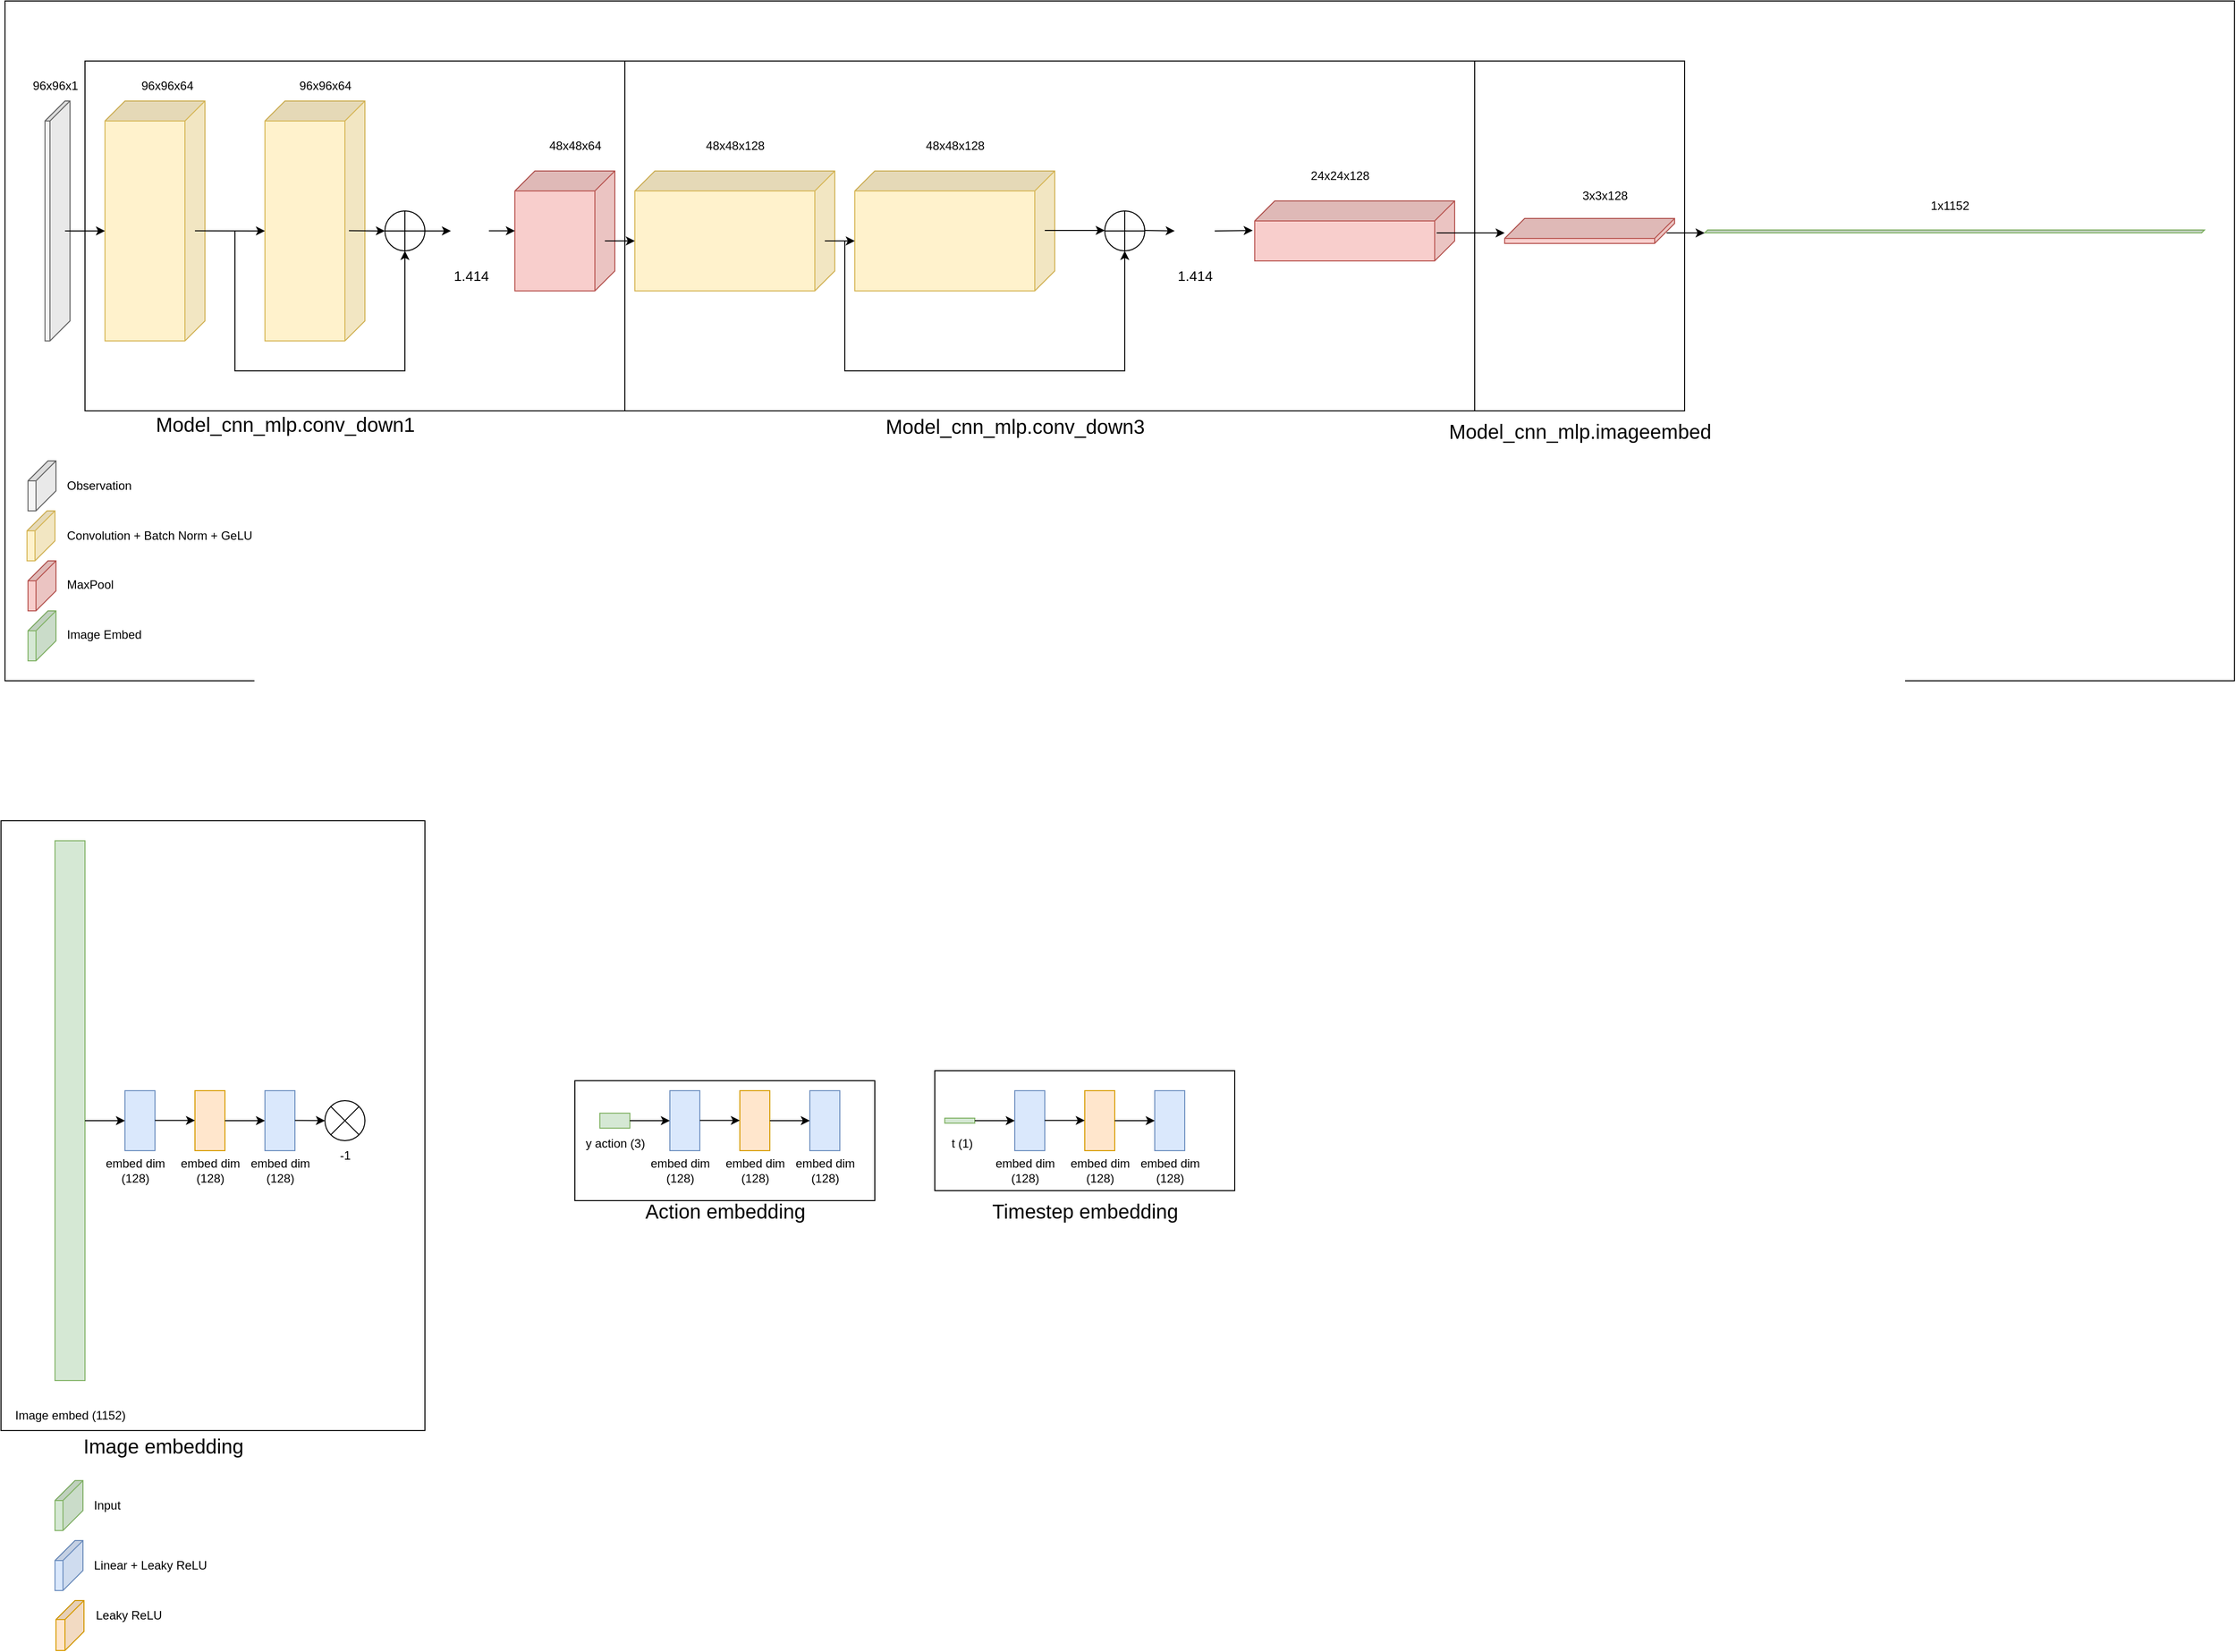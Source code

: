 <mxfile version="21.6.1" type="github">
  <diagram name="Página-1" id="9xYNeDQMtR-Gsh-nBc_P">
    <mxGraphModel dx="3553" dy="1514" grid="1" gridSize="10" guides="1" tooltips="1" connect="1" arrows="1" fold="1" page="1" pageScale="1" pageWidth="827" pageHeight="1169" math="0" shadow="0">
      <root>
        <mxCell id="0" />
        <mxCell id="1" parent="0" />
        <mxCell id="6oceY9OCk3C5_YFXRhJT-52" value="" style="rounded=0;whiteSpace=wrap;html=1;" vertex="1" parent="1">
          <mxGeometry x="930" y="1070" width="300" height="120" as="geometry" />
        </mxCell>
        <mxCell id="6oceY9OCk3C5_YFXRhJT-51" value="" style="rounded=0;whiteSpace=wrap;html=1;" vertex="1" parent="1">
          <mxGeometry x="570" y="1080" width="300" height="120" as="geometry" />
        </mxCell>
        <mxCell id="6oceY9OCk3C5_YFXRhJT-49" value="" style="rounded=0;whiteSpace=wrap;html=1;" vertex="1" parent="1">
          <mxGeometry x="-4" y="820" width="424" height="610" as="geometry" />
        </mxCell>
        <mxCell id="6oceY9OCk3C5_YFXRhJT-1" value="" style="rounded=0;whiteSpace=wrap;html=1;textOpacity=0;" vertex="1" parent="1">
          <mxGeometry width="2230" height="680" as="geometry" />
        </mxCell>
        <mxCell id="3gO5LC552atLHlRaGAxK-76" value="" style="rounded=0;whiteSpace=wrap;html=1;textOpacity=0;" parent="1" vertex="1">
          <mxGeometry x="1470" y="60" width="210" height="350" as="geometry" />
        </mxCell>
        <mxCell id="3gO5LC552atLHlRaGAxK-67" value="" style="rounded=0;whiteSpace=wrap;html=1;textOpacity=0;" parent="1" vertex="1">
          <mxGeometry x="620" y="60" width="850" height="350" as="geometry" />
        </mxCell>
        <mxCell id="3gO5LC552atLHlRaGAxK-65" value="" style="rounded=0;whiteSpace=wrap;html=1;textOpacity=0;" parent="1" vertex="1">
          <mxGeometry x="80" y="60" width="540" height="350" as="geometry" />
        </mxCell>
        <mxCell id="3gO5LC552atLHlRaGAxK-1" value="" style="shape=cube;whiteSpace=wrap;html=1;boundedLbl=1;backgroundOutline=1;darkOpacity=0.05;darkOpacity2=0.1;direction=south;fillColor=#fff2cc;strokeColor=#d6b656;" parent="1" vertex="1">
          <mxGeometry x="100" y="100" width="100" height="240" as="geometry" />
        </mxCell>
        <mxCell id="3gO5LC552atLHlRaGAxK-2" value="96x96x64" style="text;html=1;align=center;verticalAlign=middle;resizable=0;points=[];autosize=1;strokeColor=none;fillColor=none;" parent="1" vertex="1">
          <mxGeometry x="280" y="70" width="80" height="30" as="geometry" />
        </mxCell>
        <mxCell id="3gO5LC552atLHlRaGAxK-3" value="" style="shape=cube;whiteSpace=wrap;html=1;boundedLbl=1;backgroundOutline=1;darkOpacity=0.05;darkOpacity2=0.1;direction=south;fillColor=#fff2cc;strokeColor=#d6b656;" parent="1" vertex="1">
          <mxGeometry x="22" y="510" width="28" height="50" as="geometry" />
        </mxCell>
        <mxCell id="3gO5LC552atLHlRaGAxK-4" value="Convolution + Batch Norm + GeLU" style="text;html=1;align=left;verticalAlign=middle;resizable=0;points=[];autosize=1;strokeColor=none;fillColor=none;" parent="1" vertex="1">
          <mxGeometry x="60" y="520" width="210" height="30" as="geometry" />
        </mxCell>
        <mxCell id="3gO5LC552atLHlRaGAxK-8" value="" style="shape=cube;whiteSpace=wrap;html=1;boundedLbl=1;backgroundOutline=1;darkOpacity=0.05;darkOpacity2=0.1;direction=south;fillColor=#fff2cc;strokeColor=#d6b656;" parent="1" vertex="1">
          <mxGeometry x="260" y="100" width="100" height="240" as="geometry" />
        </mxCell>
        <mxCell id="3gO5LC552atLHlRaGAxK-11" value="" style="shape=cube;whiteSpace=wrap;html=1;boundedLbl=1;backgroundOutline=1;darkOpacity=0.05;darkOpacity2=0.1;direction=south;fillColor=#f5f5f5;strokeColor=#666666;fontColor=#333333;" parent="1" vertex="1">
          <mxGeometry x="40" y="100" width="25" height="240" as="geometry" />
        </mxCell>
        <mxCell id="3gO5LC552atLHlRaGAxK-12" value="96x96x1" style="text;html=1;align=center;verticalAlign=middle;resizable=0;points=[];autosize=1;strokeColor=none;fillColor=none;" parent="1" vertex="1">
          <mxGeometry x="15" y="70" width="70" height="30" as="geometry" />
        </mxCell>
        <mxCell id="3gO5LC552atLHlRaGAxK-13" value="" style="shape=cube;whiteSpace=wrap;html=1;boundedLbl=1;backgroundOutline=1;darkOpacity=0.05;darkOpacity2=0.1;direction=south;fillColor=#f5f5f5;strokeColor=#666666;fontColor=#333333;" parent="1" vertex="1">
          <mxGeometry x="23" y="460" width="28" height="50" as="geometry" />
        </mxCell>
        <mxCell id="3gO5LC552atLHlRaGAxK-14" value="Observation" style="text;html=1;align=left;verticalAlign=middle;resizable=0;points=[];autosize=1;strokeColor=none;fillColor=none;" parent="1" vertex="1">
          <mxGeometry x="60" y="470" width="90" height="30" as="geometry" />
        </mxCell>
        <mxCell id="3gO5LC552atLHlRaGAxK-15" value="" style="endArrow=classic;html=1;rounded=0;" parent="1" edge="1">
          <mxGeometry width="50" height="50" relative="1" as="geometry">
            <mxPoint x="60" y="230" as="sourcePoint" />
            <mxPoint x="100" y="230" as="targetPoint" />
          </mxGeometry>
        </mxCell>
        <mxCell id="3gO5LC552atLHlRaGAxK-16" value="" style="verticalLabelPosition=bottom;verticalAlign=top;html=1;shape=mxgraph.flowchart.summing_function;" parent="1" vertex="1">
          <mxGeometry x="380" y="210" width="40" height="40" as="geometry" />
        </mxCell>
        <mxCell id="3gO5LC552atLHlRaGAxK-17" value="" style="endArrow=classic;html=1;rounded=0;entryX=0.5;entryY=1;entryDx=0;entryDy=0;entryPerimeter=0;" parent="1" target="3gO5LC552atLHlRaGAxK-16" edge="1">
          <mxGeometry width="50" height="50" relative="1" as="geometry">
            <mxPoint x="230" y="230" as="sourcePoint" />
            <mxPoint x="100" y="410" as="targetPoint" />
            <Array as="points">
              <mxPoint x="230" y="360" />
              <mxPoint x="230" y="370" />
              <mxPoint x="400" y="370" />
            </Array>
          </mxGeometry>
        </mxCell>
        <mxCell id="3gO5LC552atLHlRaGAxK-19" value="" style="shape=image;html=1;verticalAlign=top;verticalLabelPosition=bottom;labelBackgroundColor=#ffffff;imageAspect=0;aspect=fixed;image=https://cdn0.iconfinder.com/data/icons/math-business-icon-set/93/1_4-128.png" parent="1" vertex="1">
          <mxGeometry x="446" y="210" width="40" height="40" as="geometry" />
        </mxCell>
        <mxCell id="3gO5LC552atLHlRaGAxK-21" value="" style="endArrow=classic;html=1;rounded=0;entryX=0;entryY=0.5;entryDx=0;entryDy=0;exitX=1;exitY=0.5;exitDx=0;exitDy=0;exitPerimeter=0;" parent="1" source="3gO5LC552atLHlRaGAxK-16" target="3gO5LC552atLHlRaGAxK-19" edge="1">
          <mxGeometry width="50" height="50" relative="1" as="geometry">
            <mxPoint x="546" y="220" as="sourcePoint" />
            <mxPoint x="321" y="229.5" as="targetPoint" />
          </mxGeometry>
        </mxCell>
        <mxCell id="3gO5LC552atLHlRaGAxK-22" value="&lt;font style=&quot;font-size: 14px;&quot;&gt;1.414&lt;/font&gt;" style="text;html=1;align=center;verticalAlign=middle;resizable=0;points=[];autosize=1;strokeColor=none;fillColor=none;" parent="1" vertex="1">
          <mxGeometry x="436" y="260" width="60" height="30" as="geometry" />
        </mxCell>
        <mxCell id="3gO5LC552atLHlRaGAxK-24" value="96x96x64" style="text;html=1;align=center;verticalAlign=middle;resizable=0;points=[];autosize=1;strokeColor=none;fillColor=none;" parent="1" vertex="1">
          <mxGeometry x="122" y="70" width="80" height="30" as="geometry" />
        </mxCell>
        <mxCell id="3gO5LC552atLHlRaGAxK-25" value="" style="shape=cube;whiteSpace=wrap;html=1;boundedLbl=1;backgroundOutline=1;darkOpacity=0.05;darkOpacity2=0.1;direction=south;fillColor=#f8cecc;strokeColor=#b85450;" parent="1" vertex="1">
          <mxGeometry x="510" y="170" width="100" height="120" as="geometry" />
        </mxCell>
        <mxCell id="3gO5LC552atLHlRaGAxK-28" value="" style="verticalLabelPosition=bottom;verticalAlign=top;html=1;shape=mxgraph.flowchart.summing_function;" parent="1" vertex="1">
          <mxGeometry x="1100" y="210" width="40" height="40" as="geometry" />
        </mxCell>
        <mxCell id="3gO5LC552atLHlRaGAxK-29" value="" style="endArrow=classic;html=1;rounded=0;entryX=0.5;entryY=1;entryDx=0;entryDy=0;entryPerimeter=0;" parent="1" target="3gO5LC552atLHlRaGAxK-28" edge="1">
          <mxGeometry width="50" height="50" relative="1" as="geometry">
            <mxPoint x="840" y="240" as="sourcePoint" />
            <mxPoint x="960" y="410" as="targetPoint" />
            <Array as="points">
              <mxPoint x="840" y="370" />
              <mxPoint x="1050" y="370" />
              <mxPoint x="1070" y="370" />
              <mxPoint x="1120" y="370" />
            </Array>
          </mxGeometry>
        </mxCell>
        <mxCell id="3gO5LC552atLHlRaGAxK-31" value="" style="shape=image;html=1;verticalAlign=top;verticalLabelPosition=bottom;labelBackgroundColor=#ffffff;imageAspect=0;aspect=fixed;image=https://cdn0.iconfinder.com/data/icons/math-business-icon-set/93/1_4-128.png" parent="1" vertex="1">
          <mxGeometry x="1170" y="210" width="40" height="40" as="geometry" />
        </mxCell>
        <mxCell id="3gO5LC552atLHlRaGAxK-33" value="" style="endArrow=classic;html=1;rounded=0;entryX=0;entryY=0.5;entryDx=0;entryDy=0;" parent="1" target="3gO5LC552atLHlRaGAxK-31" edge="1">
          <mxGeometry width="50" height="50" relative="1" as="geometry">
            <mxPoint x="1140" y="229.5" as="sourcePoint" />
            <mxPoint x="1168" y="229.5" as="targetPoint" />
          </mxGeometry>
        </mxCell>
        <mxCell id="3gO5LC552atLHlRaGAxK-34" value="48x48x128" style="text;html=1;align=center;verticalAlign=middle;resizable=0;points=[];autosize=1;strokeColor=none;fillColor=none;" parent="1" vertex="1">
          <mxGeometry x="690" y="130" width="80" height="30" as="geometry" />
        </mxCell>
        <mxCell id="3gO5LC552atLHlRaGAxK-43" value="" style="endArrow=classic;html=1;rounded=0;entryX=0;entryY=0;entryDx=130;entryDy=100;entryPerimeter=0;" parent="1" target="3gO5LC552atLHlRaGAxK-8" edge="1">
          <mxGeometry width="50" height="50" relative="1" as="geometry">
            <mxPoint x="190" y="229.84" as="sourcePoint" />
            <mxPoint x="230" y="229.84" as="targetPoint" />
          </mxGeometry>
        </mxCell>
        <mxCell id="3gO5LC552atLHlRaGAxK-45" value="" style="endArrow=classic;html=1;rounded=0;entryX=0;entryY=0.5;entryDx=0;entryDy=0;entryPerimeter=0;" parent="1" target="3gO5LC552atLHlRaGAxK-16" edge="1">
          <mxGeometry width="50" height="50" relative="1" as="geometry">
            <mxPoint x="344" y="229.75" as="sourcePoint" />
            <mxPoint x="414" y="229.91" as="targetPoint" />
          </mxGeometry>
        </mxCell>
        <mxCell id="3gO5LC552atLHlRaGAxK-47" value="" style="shape=cube;whiteSpace=wrap;html=1;boundedLbl=1;backgroundOutline=1;darkOpacity=0.05;darkOpacity2=0.1;direction=south;fillColor=#f8cecc;strokeColor=#b85450;" parent="1" vertex="1">
          <mxGeometry x="23" y="560" width="28" height="50" as="geometry" />
        </mxCell>
        <mxCell id="3gO5LC552atLHlRaGAxK-48" value="MaxPool" style="text;html=1;align=left;verticalAlign=middle;resizable=0;points=[];autosize=1;strokeColor=none;fillColor=none;" parent="1" vertex="1">
          <mxGeometry x="60" y="569" width="70" height="30" as="geometry" />
        </mxCell>
        <mxCell id="3gO5LC552atLHlRaGAxK-49" value="" style="endArrow=classic;html=1;rounded=0;entryX=0;entryY=0.5;entryDx=0;entryDy=0;exitX=1;exitY=0.5;exitDx=0;exitDy=0;exitPerimeter=0;" parent="1" edge="1">
          <mxGeometry width="50" height="50" relative="1" as="geometry">
            <mxPoint x="484" y="229.92" as="sourcePoint" />
            <mxPoint x="510" y="229.92" as="targetPoint" />
          </mxGeometry>
        </mxCell>
        <mxCell id="3gO5LC552atLHlRaGAxK-50" value="" style="shape=cube;whiteSpace=wrap;html=1;boundedLbl=1;backgroundOutline=1;darkOpacity=0.05;darkOpacity2=0.1;direction=south;fillColor=#fff2cc;strokeColor=#d6b656;" parent="1" vertex="1">
          <mxGeometry x="630" y="170" width="200" height="120" as="geometry" />
        </mxCell>
        <mxCell id="3gO5LC552atLHlRaGAxK-51" value="" style="shape=cube;whiteSpace=wrap;html=1;boundedLbl=1;backgroundOutline=1;darkOpacity=0.05;darkOpacity2=0.1;direction=south;fillColor=#fff2cc;strokeColor=#d6b656;" parent="1" vertex="1">
          <mxGeometry x="850" y="170" width="200" height="120" as="geometry" />
        </mxCell>
        <mxCell id="3gO5LC552atLHlRaGAxK-20" value="" style="endArrow=classic;html=1;rounded=0;entryX=0;entryY=0;entryDx=70;entryDy=200;entryPerimeter=0;" parent="1" target="3gO5LC552atLHlRaGAxK-50" edge="1">
          <mxGeometry width="50" height="50" relative="1" as="geometry">
            <mxPoint x="600" y="240" as="sourcePoint" />
            <mxPoint x="687" y="240.5" as="targetPoint" />
          </mxGeometry>
        </mxCell>
        <mxCell id="3gO5LC552atLHlRaGAxK-52" value="" style="endArrow=classic;html=1;rounded=0;entryX=0;entryY=0;entryDx=70;entryDy=200;entryPerimeter=0;" parent="1" edge="1">
          <mxGeometry width="50" height="50" relative="1" as="geometry">
            <mxPoint x="820" y="240" as="sourcePoint" />
            <mxPoint x="850" y="240" as="targetPoint" />
          </mxGeometry>
        </mxCell>
        <mxCell id="3gO5LC552atLHlRaGAxK-53" value="48x48x128" style="text;html=1;align=center;verticalAlign=middle;resizable=0;points=[];autosize=1;strokeColor=none;fillColor=none;" parent="1" vertex="1">
          <mxGeometry x="910" y="130" width="80" height="30" as="geometry" />
        </mxCell>
        <mxCell id="3gO5LC552atLHlRaGAxK-30" value="" style="endArrow=classic;html=1;rounded=0;" parent="1" edge="1">
          <mxGeometry width="50" height="50" relative="1" as="geometry">
            <mxPoint x="1040" y="229.5" as="sourcePoint" />
            <mxPoint x="1100" y="229.5" as="targetPoint" />
          </mxGeometry>
        </mxCell>
        <mxCell id="3gO5LC552atLHlRaGAxK-54" value="&lt;font style=&quot;font-size: 14px;&quot;&gt;1.414&lt;/font&gt;" style="text;html=1;align=center;verticalAlign=middle;resizable=0;points=[];autosize=1;strokeColor=none;fillColor=none;" parent="1" vertex="1">
          <mxGeometry x="1160" y="260" width="60" height="30" as="geometry" />
        </mxCell>
        <mxCell id="3gO5LC552atLHlRaGAxK-55" value="" style="shape=cube;whiteSpace=wrap;html=1;boundedLbl=1;backgroundOutline=1;darkOpacity=0.05;darkOpacity2=0.1;direction=south;fillColor=#f8cecc;strokeColor=#b85450;" parent="1" vertex="1">
          <mxGeometry x="1250" y="200" width="200" height="60" as="geometry" />
        </mxCell>
        <mxCell id="3gO5LC552atLHlRaGAxK-58" value="48x48x64" style="text;html=1;align=center;verticalAlign=middle;resizable=0;points=[];autosize=1;strokeColor=none;fillColor=none;" parent="1" vertex="1">
          <mxGeometry x="530" y="130" width="80" height="30" as="geometry" />
        </mxCell>
        <mxCell id="3gO5LC552atLHlRaGAxK-59" value="24x24x128" style="text;html=1;align=center;verticalAlign=middle;resizable=0;points=[];autosize=1;strokeColor=none;fillColor=none;" parent="1" vertex="1">
          <mxGeometry x="1295" y="160" width="80" height="30" as="geometry" />
        </mxCell>
        <mxCell id="3gO5LC552atLHlRaGAxK-64" value="" style="endArrow=classic;html=1;rounded=0;entryX=0.492;entryY=1.01;entryDx=0;entryDy=0;entryPerimeter=0;" parent="1" target="3gO5LC552atLHlRaGAxK-55" edge="1">
          <mxGeometry width="50" height="50" relative="1" as="geometry">
            <mxPoint x="1210" y="230" as="sourcePoint" />
            <mxPoint x="1240.2" y="230" as="targetPoint" />
          </mxGeometry>
        </mxCell>
        <mxCell id="3gO5LC552atLHlRaGAxK-66" value="&lt;font style=&quot;font-size: 20px;&quot;&gt;Model_cnn_mlp.conv_down1&lt;/font&gt;" style="text;html=1;align=center;verticalAlign=middle;resizable=0;points=[];autosize=1;strokeColor=none;fillColor=none;" parent="1" vertex="1">
          <mxGeometry x="140" y="403" width="280" height="40" as="geometry" />
        </mxCell>
        <mxCell id="3gO5LC552atLHlRaGAxK-68" value="&lt;font style=&quot;font-size: 20px;&quot;&gt;Model_cnn_mlp.conv_down3&lt;/font&gt;" style="text;html=1;align=center;verticalAlign=middle;resizable=0;points=[];autosize=1;strokeColor=none;fillColor=none;" parent="1" vertex="1">
          <mxGeometry x="870" y="405" width="280" height="40" as="geometry" />
        </mxCell>
        <mxCell id="3gO5LC552atLHlRaGAxK-69" value="" style="shape=cube;whiteSpace=wrap;html=1;boundedLbl=1;backgroundOutline=1;darkOpacity=0.05;darkOpacity2=0.1;direction=south;fillColor=#f8cecc;strokeColor=#b85450;" parent="1" vertex="1">
          <mxGeometry x="1500" y="217.5" width="170" height="25" as="geometry" />
        </mxCell>
        <mxCell id="3gO5LC552atLHlRaGAxK-70" value="3x3x128" style="text;html=1;align=center;verticalAlign=middle;resizable=0;points=[];autosize=1;strokeColor=none;fillColor=none;" parent="1" vertex="1">
          <mxGeometry x="1565" y="180" width="70" height="30" as="geometry" />
        </mxCell>
        <mxCell id="3gO5LC552atLHlRaGAxK-72" value="" style="shape=cube;whiteSpace=wrap;html=1;boundedLbl=1;backgroundOutline=1;darkOpacity=0.05;darkOpacity2=0.1;direction=south;fillColor=#d5e8d4;strokeColor=#82b366;" parent="1" vertex="1">
          <mxGeometry x="1700" y="229" width="500" height="3" as="geometry" />
        </mxCell>
        <mxCell id="3gO5LC552atLHlRaGAxK-73" value="1x1152" style="text;html=1;align=center;verticalAlign=middle;resizable=0;points=[];autosize=1;strokeColor=none;fillColor=none;" parent="1" vertex="1">
          <mxGeometry x="1915" y="190" width="60" height="30" as="geometry" />
        </mxCell>
        <mxCell id="3gO5LC552atLHlRaGAxK-74" value="" style="endArrow=classic;html=1;rounded=0;entryX=0.58;entryY=1;entryDx=0;entryDy=0;entryPerimeter=0;" parent="1" target="3gO5LC552atLHlRaGAxK-69" edge="1">
          <mxGeometry width="50" height="50" relative="1" as="geometry">
            <mxPoint x="1432" y="232" as="sourcePoint" />
            <mxPoint x="1470" y="232" as="targetPoint" />
          </mxGeometry>
        </mxCell>
        <mxCell id="3gO5LC552atLHlRaGAxK-75" value="" style="endArrow=classic;html=1;rounded=0;entryX=0.492;entryY=1.01;entryDx=0;entryDy=0;entryPerimeter=0;" parent="1" edge="1">
          <mxGeometry width="50" height="50" relative="1" as="geometry">
            <mxPoint x="1662" y="232" as="sourcePoint" />
            <mxPoint x="1700" y="232" as="targetPoint" />
          </mxGeometry>
        </mxCell>
        <mxCell id="3gO5LC552atLHlRaGAxK-77" value="&lt;font style=&quot;font-size: 20px;&quot;&gt;Model_cnn_mlp.imageembed&lt;/font&gt;" style="text;html=1;align=center;verticalAlign=middle;resizable=0;points=[];autosize=1;strokeColor=none;fillColor=none;" parent="1" vertex="1">
          <mxGeometry x="1430" y="410" width="290" height="40" as="geometry" />
        </mxCell>
        <mxCell id="3gO5LC552atLHlRaGAxK-78" value="" style="shape=cube;whiteSpace=wrap;html=1;boundedLbl=1;backgroundOutline=1;darkOpacity=0.05;darkOpacity2=0.1;direction=south;fillColor=#d5e8d4;strokeColor=#82b366;" parent="1" vertex="1">
          <mxGeometry x="23" y="610" width="28" height="50" as="geometry" />
        </mxCell>
        <mxCell id="3gO5LC552atLHlRaGAxK-79" value="Image Embed" style="text;html=1;align=left;verticalAlign=middle;resizable=0;points=[];autosize=1;strokeColor=none;fillColor=none;" parent="1" vertex="1">
          <mxGeometry x="60" y="619" width="100" height="30" as="geometry" />
        </mxCell>
        <mxCell id="6oceY9OCk3C5_YFXRhJT-5" value="" style="rounded=0;whiteSpace=wrap;html=1;fillColor=#d5e8d4;strokeColor=#82b366;" vertex="1" parent="1">
          <mxGeometry x="50" y="840" width="30" height="540" as="geometry" />
        </mxCell>
        <mxCell id="6oceY9OCk3C5_YFXRhJT-7" value="Image embed (1152)" style="text;html=1;align=center;verticalAlign=middle;resizable=0;points=[];autosize=1;strokeColor=none;fillColor=none;" vertex="1" parent="1">
          <mxGeometry y="1400" width="130" height="30" as="geometry" />
        </mxCell>
        <mxCell id="6oceY9OCk3C5_YFXRhJT-8" value="" style="rounded=0;whiteSpace=wrap;html=1;fillColor=#dae8fc;strokeColor=#6c8ebf;" vertex="1" parent="1">
          <mxGeometry x="120" y="1090" width="30" height="60" as="geometry" />
        </mxCell>
        <mxCell id="6oceY9OCk3C5_YFXRhJT-12" value="" style="endArrow=classic;html=1;rounded=0;entryX=0;entryY=0.5;entryDx=0;entryDy=0;" edge="1" parent="1" target="6oceY9OCk3C5_YFXRhJT-8">
          <mxGeometry width="50" height="50" relative="1" as="geometry">
            <mxPoint x="80" y="1120" as="sourcePoint" />
            <mxPoint x="130" y="1070" as="targetPoint" />
          </mxGeometry>
        </mxCell>
        <mxCell id="6oceY9OCk3C5_YFXRhJT-13" value="" style="shape=cube;whiteSpace=wrap;html=1;boundedLbl=1;backgroundOutline=1;darkOpacity=0.05;darkOpacity2=0.1;direction=south;fillColor=#dae8fc;strokeColor=#6c8ebf;" vertex="1" parent="1">
          <mxGeometry x="50" y="1540" width="28" height="50" as="geometry" />
        </mxCell>
        <mxCell id="6oceY9OCk3C5_YFXRhJT-14" value="Linear + Leaky ReLU" style="text;html=1;align=left;verticalAlign=middle;resizable=0;points=[];autosize=1;strokeColor=none;fillColor=none;" vertex="1" parent="1">
          <mxGeometry x="87" y="1550" width="140" height="30" as="geometry" />
        </mxCell>
        <mxCell id="6oceY9OCk3C5_YFXRhJT-15" value="" style="rounded=0;whiteSpace=wrap;html=1;fillColor=#ffe6cc;strokeColor=#d79b00;" vertex="1" parent="1">
          <mxGeometry x="190" y="1090" width="30" height="60" as="geometry" />
        </mxCell>
        <mxCell id="6oceY9OCk3C5_YFXRhJT-16" value="" style="shape=cube;whiteSpace=wrap;html=1;boundedLbl=1;backgroundOutline=1;darkOpacity=0.05;darkOpacity2=0.1;direction=south;fillColor=#ffe6cc;strokeColor=#d79b00;size=19;" vertex="1" parent="1">
          <mxGeometry x="51" y="1600" width="28" height="50" as="geometry" />
        </mxCell>
        <mxCell id="6oceY9OCk3C5_YFXRhJT-17" value="Leaky ReLU" style="text;html=1;align=left;verticalAlign=middle;resizable=0;points=[];autosize=1;strokeColor=none;fillColor=none;" vertex="1" parent="1">
          <mxGeometry x="89" y="1600" width="90" height="30" as="geometry" />
        </mxCell>
        <mxCell id="6oceY9OCk3C5_YFXRhJT-18" value="" style="endArrow=classic;html=1;rounded=0;entryX=0;entryY=0.5;entryDx=0;entryDy=0;" edge="1" parent="1">
          <mxGeometry width="50" height="50" relative="1" as="geometry">
            <mxPoint x="150" y="1119.81" as="sourcePoint" />
            <mxPoint x="190" y="1119.81" as="targetPoint" />
          </mxGeometry>
        </mxCell>
        <mxCell id="6oceY9OCk3C5_YFXRhJT-19" value="" style="rounded=0;whiteSpace=wrap;html=1;fillColor=#dae8fc;strokeColor=#6c8ebf;" vertex="1" parent="1">
          <mxGeometry x="260" y="1090" width="30" height="60" as="geometry" />
        </mxCell>
        <mxCell id="6oceY9OCk3C5_YFXRhJT-20" value="" style="endArrow=classic;html=1;rounded=0;entryX=0;entryY=0.5;entryDx=0;entryDy=0;" edge="1" parent="1" target="6oceY9OCk3C5_YFXRhJT-19">
          <mxGeometry width="50" height="50" relative="1" as="geometry">
            <mxPoint x="220" y="1120" as="sourcePoint" />
            <mxPoint x="270" y="1070" as="targetPoint" />
          </mxGeometry>
        </mxCell>
        <mxCell id="6oceY9OCk3C5_YFXRhJT-21" value="embed dim&lt;br&gt;(128)" style="text;html=1;align=center;verticalAlign=middle;resizable=0;points=[];autosize=1;strokeColor=none;fillColor=none;" vertex="1" parent="1">
          <mxGeometry x="90" y="1150" width="80" height="40" as="geometry" />
        </mxCell>
        <mxCell id="6oceY9OCk3C5_YFXRhJT-24" value="embed dim&lt;br&gt;(128)" style="text;html=1;align=center;verticalAlign=middle;resizable=0;points=[];autosize=1;strokeColor=none;fillColor=none;" vertex="1" parent="1">
          <mxGeometry x="165" y="1150" width="80" height="40" as="geometry" />
        </mxCell>
        <mxCell id="6oceY9OCk3C5_YFXRhJT-25" value="embed dim&lt;br&gt;(128)" style="text;html=1;align=center;verticalAlign=middle;resizable=0;points=[];autosize=1;strokeColor=none;fillColor=none;" vertex="1" parent="1">
          <mxGeometry x="235" y="1150" width="80" height="40" as="geometry" />
        </mxCell>
        <mxCell id="6oceY9OCk3C5_YFXRhJT-26" value="" style="rounded=0;whiteSpace=wrap;html=1;fillColor=#d5e8d4;strokeColor=#82b366;" vertex="1" parent="1">
          <mxGeometry x="595" y="1112.5" width="30" height="15" as="geometry" />
        </mxCell>
        <mxCell id="6oceY9OCk3C5_YFXRhJT-27" value="y action (3)" style="text;html=1;align=center;verticalAlign=middle;resizable=0;points=[];autosize=1;strokeColor=none;fillColor=none;" vertex="1" parent="1">
          <mxGeometry x="570" y="1127.5" width="80" height="30" as="geometry" />
        </mxCell>
        <mxCell id="6oceY9OCk3C5_YFXRhJT-28" value="" style="rounded=0;whiteSpace=wrap;html=1;fillColor=#dae8fc;strokeColor=#6c8ebf;" vertex="1" parent="1">
          <mxGeometry x="665" y="1090" width="30" height="60" as="geometry" />
        </mxCell>
        <mxCell id="6oceY9OCk3C5_YFXRhJT-29" value="" style="endArrow=classic;html=1;rounded=0;entryX=0;entryY=0.5;entryDx=0;entryDy=0;" edge="1" parent="1" target="6oceY9OCk3C5_YFXRhJT-28">
          <mxGeometry width="50" height="50" relative="1" as="geometry">
            <mxPoint x="625" y="1120" as="sourcePoint" />
            <mxPoint x="675" y="1070" as="targetPoint" />
          </mxGeometry>
        </mxCell>
        <mxCell id="6oceY9OCk3C5_YFXRhJT-30" value="" style="rounded=0;whiteSpace=wrap;html=1;fillColor=#ffe6cc;strokeColor=#d79b00;" vertex="1" parent="1">
          <mxGeometry x="735" y="1090" width="30" height="60" as="geometry" />
        </mxCell>
        <mxCell id="6oceY9OCk3C5_YFXRhJT-31" value="" style="endArrow=classic;html=1;rounded=0;entryX=0;entryY=0.5;entryDx=0;entryDy=0;" edge="1" parent="1">
          <mxGeometry width="50" height="50" relative="1" as="geometry">
            <mxPoint x="695" y="1119.81" as="sourcePoint" />
            <mxPoint x="735" y="1119.81" as="targetPoint" />
          </mxGeometry>
        </mxCell>
        <mxCell id="6oceY9OCk3C5_YFXRhJT-32" value="" style="rounded=0;whiteSpace=wrap;html=1;fillColor=#dae8fc;strokeColor=#6c8ebf;" vertex="1" parent="1">
          <mxGeometry x="805" y="1090" width="30" height="60" as="geometry" />
        </mxCell>
        <mxCell id="6oceY9OCk3C5_YFXRhJT-33" value="" style="endArrow=classic;html=1;rounded=0;entryX=0;entryY=0.5;entryDx=0;entryDy=0;" edge="1" parent="1" target="6oceY9OCk3C5_YFXRhJT-32">
          <mxGeometry width="50" height="50" relative="1" as="geometry">
            <mxPoint x="765" y="1120" as="sourcePoint" />
            <mxPoint x="815" y="1070" as="targetPoint" />
          </mxGeometry>
        </mxCell>
        <mxCell id="6oceY9OCk3C5_YFXRhJT-34" value="embed dim&lt;br&gt;(128)" style="text;html=1;align=center;verticalAlign=middle;resizable=0;points=[];autosize=1;strokeColor=none;fillColor=none;" vertex="1" parent="1">
          <mxGeometry x="635" y="1150" width="80" height="40" as="geometry" />
        </mxCell>
        <mxCell id="6oceY9OCk3C5_YFXRhJT-35" value="embed dim&lt;br&gt;(128)" style="text;html=1;align=center;verticalAlign=middle;resizable=0;points=[];autosize=1;strokeColor=none;fillColor=none;" vertex="1" parent="1">
          <mxGeometry x="710" y="1150" width="80" height="40" as="geometry" />
        </mxCell>
        <mxCell id="6oceY9OCk3C5_YFXRhJT-36" value="embed dim&lt;br&gt;(128)" style="text;html=1;align=center;verticalAlign=middle;resizable=0;points=[];autosize=1;strokeColor=none;fillColor=none;" vertex="1" parent="1">
          <mxGeometry x="780" y="1150" width="80" height="40" as="geometry" />
        </mxCell>
        <mxCell id="6oceY9OCk3C5_YFXRhJT-38" value="" style="rounded=0;whiteSpace=wrap;html=1;fillColor=#d5e8d4;strokeColor=#82b366;" vertex="1" parent="1">
          <mxGeometry x="940" y="1117.5" width="30" height="5" as="geometry" />
        </mxCell>
        <mxCell id="6oceY9OCk3C5_YFXRhJT-39" value="" style="rounded=0;whiteSpace=wrap;html=1;fillColor=#dae8fc;strokeColor=#6c8ebf;" vertex="1" parent="1">
          <mxGeometry x="1010" y="1090" width="30" height="60" as="geometry" />
        </mxCell>
        <mxCell id="6oceY9OCk3C5_YFXRhJT-40" value="" style="endArrow=classic;html=1;rounded=0;entryX=0;entryY=0.5;entryDx=0;entryDy=0;" edge="1" parent="1" target="6oceY9OCk3C5_YFXRhJT-39">
          <mxGeometry width="50" height="50" relative="1" as="geometry">
            <mxPoint x="970" y="1120" as="sourcePoint" />
            <mxPoint x="1020" y="1070" as="targetPoint" />
          </mxGeometry>
        </mxCell>
        <mxCell id="6oceY9OCk3C5_YFXRhJT-41" value="" style="rounded=0;whiteSpace=wrap;html=1;fillColor=#ffe6cc;strokeColor=#d79b00;" vertex="1" parent="1">
          <mxGeometry x="1080" y="1090" width="30" height="60" as="geometry" />
        </mxCell>
        <mxCell id="6oceY9OCk3C5_YFXRhJT-42" value="" style="endArrow=classic;html=1;rounded=0;entryX=0;entryY=0.5;entryDx=0;entryDy=0;" edge="1" parent="1">
          <mxGeometry width="50" height="50" relative="1" as="geometry">
            <mxPoint x="1040" y="1119.81" as="sourcePoint" />
            <mxPoint x="1080" y="1119.81" as="targetPoint" />
          </mxGeometry>
        </mxCell>
        <mxCell id="6oceY9OCk3C5_YFXRhJT-43" value="" style="rounded=0;whiteSpace=wrap;html=1;fillColor=#dae8fc;strokeColor=#6c8ebf;" vertex="1" parent="1">
          <mxGeometry x="1150" y="1090" width="30" height="60" as="geometry" />
        </mxCell>
        <mxCell id="6oceY9OCk3C5_YFXRhJT-44" value="" style="endArrow=classic;html=1;rounded=0;entryX=0;entryY=0.5;entryDx=0;entryDy=0;" edge="1" parent="1" target="6oceY9OCk3C5_YFXRhJT-43">
          <mxGeometry width="50" height="50" relative="1" as="geometry">
            <mxPoint x="1110" y="1120" as="sourcePoint" />
            <mxPoint x="1160" y="1070" as="targetPoint" />
          </mxGeometry>
        </mxCell>
        <mxCell id="6oceY9OCk3C5_YFXRhJT-45" value="embed dim&lt;br&gt;(128)" style="text;html=1;align=center;verticalAlign=middle;resizable=0;points=[];autosize=1;strokeColor=none;fillColor=none;" vertex="1" parent="1">
          <mxGeometry x="980" y="1150" width="80" height="40" as="geometry" />
        </mxCell>
        <mxCell id="6oceY9OCk3C5_YFXRhJT-46" value="embed dim&lt;br&gt;(128)" style="text;html=1;align=center;verticalAlign=middle;resizable=0;points=[];autosize=1;strokeColor=none;fillColor=none;" vertex="1" parent="1">
          <mxGeometry x="1055" y="1150" width="80" height="40" as="geometry" />
        </mxCell>
        <mxCell id="6oceY9OCk3C5_YFXRhJT-47" value="embed dim&lt;br&gt;(128)" style="text;html=1;align=center;verticalAlign=middle;resizable=0;points=[];autosize=1;strokeColor=none;fillColor=none;" vertex="1" parent="1">
          <mxGeometry x="1125" y="1150" width="80" height="40" as="geometry" />
        </mxCell>
        <mxCell id="6oceY9OCk3C5_YFXRhJT-48" value="t (1)" style="text;html=1;align=center;verticalAlign=middle;resizable=0;points=[];autosize=1;strokeColor=none;fillColor=none;" vertex="1" parent="1">
          <mxGeometry x="937" y="1127.5" width="40" height="30" as="geometry" />
        </mxCell>
        <mxCell id="6oceY9OCk3C5_YFXRhJT-50" value="&lt;font style=&quot;font-size: 20px;&quot;&gt;Image embedding&lt;/font&gt;" style="text;html=1;align=center;verticalAlign=middle;resizable=0;points=[];autosize=1;strokeColor=none;fillColor=none;" vertex="1" parent="1">
          <mxGeometry x="68" y="1425" width="180" height="40" as="geometry" />
        </mxCell>
        <mxCell id="6oceY9OCk3C5_YFXRhJT-53" value="&lt;font style=&quot;font-size: 20px;&quot;&gt;Action embedding&lt;/font&gt;" style="text;html=1;align=center;verticalAlign=middle;resizable=0;points=[];autosize=1;strokeColor=none;fillColor=none;" vertex="1" parent="1">
          <mxGeometry x="630" y="1190" width="180" height="40" as="geometry" />
        </mxCell>
        <mxCell id="6oceY9OCk3C5_YFXRhJT-54" value="&lt;font style=&quot;font-size: 20px;&quot;&gt;Timestep embedding&lt;/font&gt;" style="text;html=1;align=center;verticalAlign=middle;resizable=0;points=[];autosize=1;strokeColor=none;fillColor=none;" vertex="1" parent="1">
          <mxGeometry x="975" y="1190" width="210" height="40" as="geometry" />
        </mxCell>
        <mxCell id="6oceY9OCk3C5_YFXRhJT-55" value="" style="shape=cube;whiteSpace=wrap;html=1;boundedLbl=1;backgroundOutline=1;darkOpacity=0.05;darkOpacity2=0.1;direction=south;fillColor=#d5e8d4;strokeColor=#82b366;" vertex="1" parent="1">
          <mxGeometry x="50" y="1480" width="28" height="50" as="geometry" />
        </mxCell>
        <mxCell id="6oceY9OCk3C5_YFXRhJT-56" value="Input" style="text;html=1;align=left;verticalAlign=middle;resizable=0;points=[];autosize=1;strokeColor=none;fillColor=none;" vertex="1" parent="1">
          <mxGeometry x="87" y="1490" width="50" height="30" as="geometry" />
        </mxCell>
        <mxCell id="6oceY9OCk3C5_YFXRhJT-57" value="" style="shape=sumEllipse;perimeter=ellipsePerimeter;whiteSpace=wrap;html=1;backgroundOutline=1;" vertex="1" parent="1">
          <mxGeometry x="320" y="1100" width="40" height="40" as="geometry" />
        </mxCell>
        <mxCell id="6oceY9OCk3C5_YFXRhJT-58" value="" style="endArrow=classic;html=1;rounded=0;" edge="1" parent="1">
          <mxGeometry width="50" height="50" relative="1" as="geometry">
            <mxPoint x="290" y="1119.69" as="sourcePoint" />
            <mxPoint x="320" y="1120" as="targetPoint" />
          </mxGeometry>
        </mxCell>
        <mxCell id="6oceY9OCk3C5_YFXRhJT-59" value="-1" style="text;html=1;align=center;verticalAlign=middle;resizable=0;points=[];autosize=1;strokeColor=none;fillColor=none;" vertex="1" parent="1">
          <mxGeometry x="325" y="1140" width="30" height="30" as="geometry" />
        </mxCell>
      </root>
    </mxGraphModel>
  </diagram>
</mxfile>
